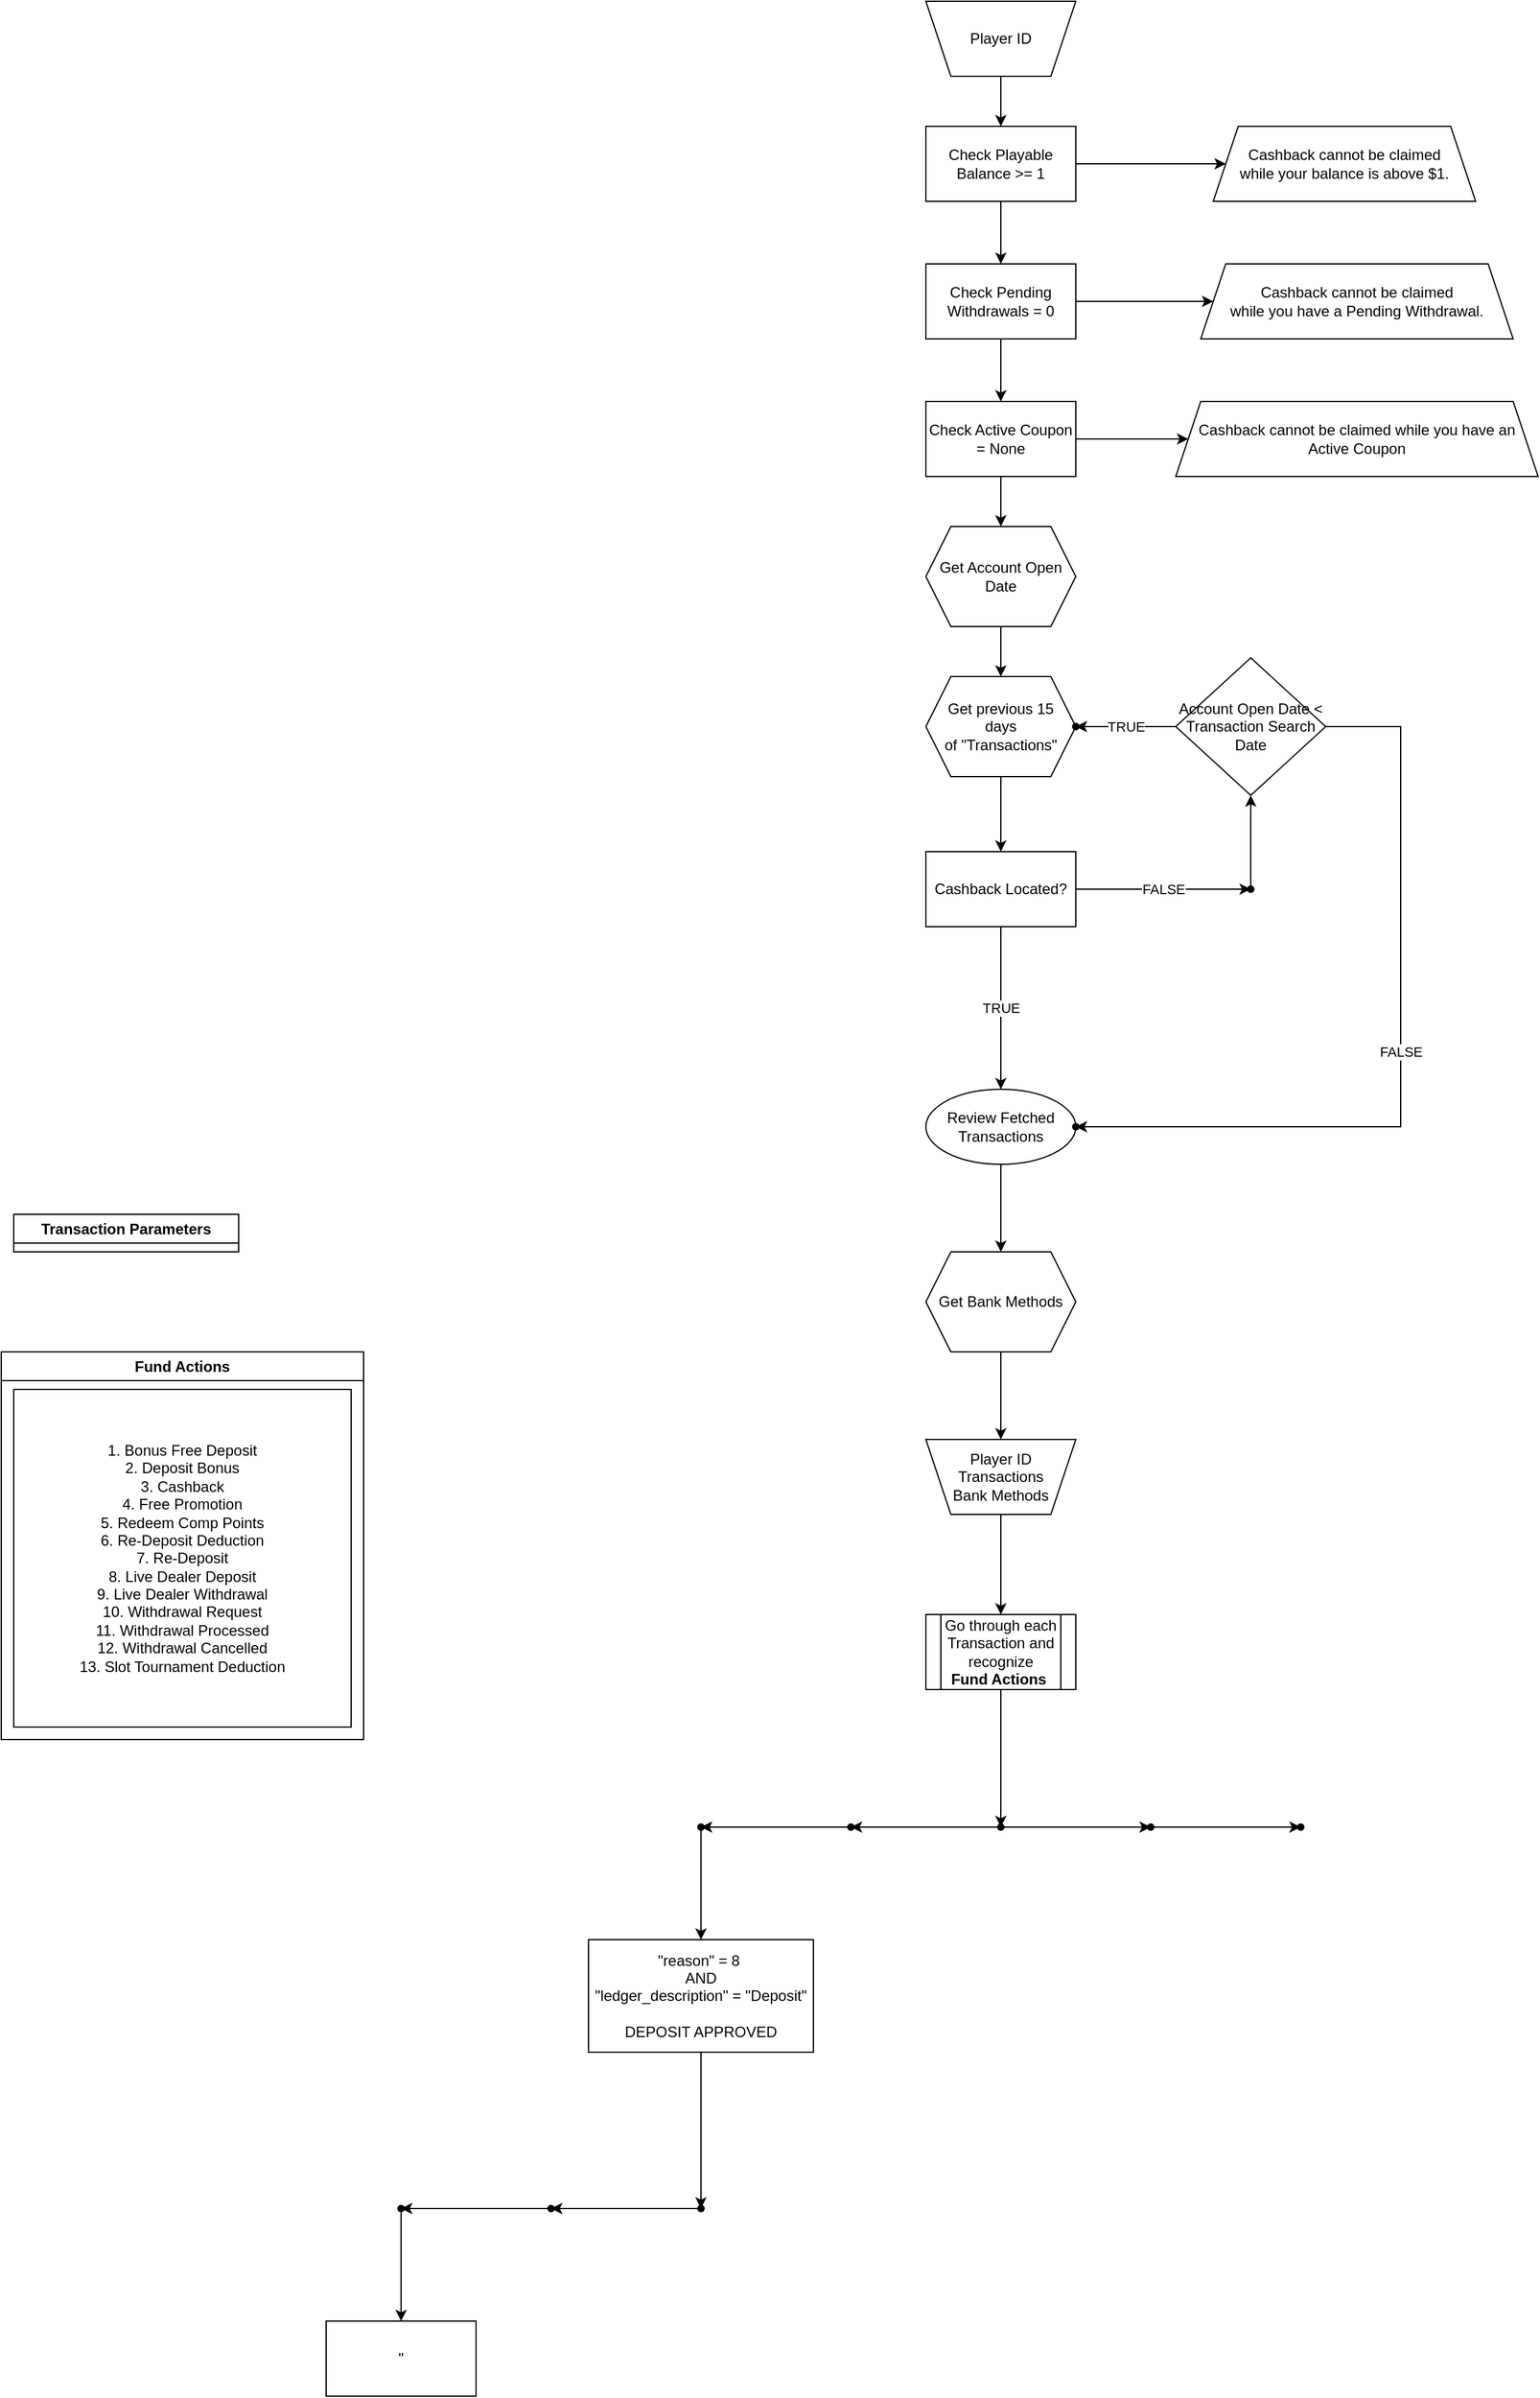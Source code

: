 <mxfile version="20.5.3" type="github">
  <diagram id="GdOwkg1XycD7-fKUeGtV" name="Page-1">
    <mxGraphModel dx="1673" dy="946" grid="1" gridSize="10" guides="1" tooltips="1" connect="1" arrows="1" fold="1" page="1" pageScale="1" pageWidth="850" pageHeight="1100" math="0" shadow="0">
      <root>
        <mxCell id="0" />
        <mxCell id="1" parent="0" />
        <mxCell id="IOj1brbXSDFdIHuz_lz_-3" value="" style="edgeStyle=orthogonalEdgeStyle;rounded=0;orthogonalLoop=1;jettySize=auto;html=1;" edge="1" parent="1" source="IOj1brbXSDFdIHuz_lz_-1" target="IOj1brbXSDFdIHuz_lz_-2">
          <mxGeometry relative="1" as="geometry" />
        </mxCell>
        <mxCell id="IOj1brbXSDFdIHuz_lz_-1" value="Player ID" style="shape=trapezoid;perimeter=trapezoidPerimeter;whiteSpace=wrap;html=1;fixedSize=1;direction=west;" vertex="1" parent="1">
          <mxGeometry x="790" y="20" width="120" height="60" as="geometry" />
        </mxCell>
        <mxCell id="IOj1brbXSDFdIHuz_lz_-5" value="" style="edgeStyle=orthogonalEdgeStyle;rounded=0;orthogonalLoop=1;jettySize=auto;html=1;" edge="1" parent="1" source="IOj1brbXSDFdIHuz_lz_-2" target="IOj1brbXSDFdIHuz_lz_-4">
          <mxGeometry relative="1" as="geometry" />
        </mxCell>
        <mxCell id="IOj1brbXSDFdIHuz_lz_-7" value="" style="edgeStyle=orthogonalEdgeStyle;rounded=0;orthogonalLoop=1;jettySize=auto;html=1;" edge="1" parent="1" source="IOj1brbXSDFdIHuz_lz_-2" target="IOj1brbXSDFdIHuz_lz_-6">
          <mxGeometry relative="1" as="geometry" />
        </mxCell>
        <mxCell id="IOj1brbXSDFdIHuz_lz_-2" value="Check Playable Balance &amp;gt;= 1" style="rounded=0;whiteSpace=wrap;html=1;" vertex="1" parent="1">
          <mxGeometry x="790" y="120" width="120" height="60" as="geometry" />
        </mxCell>
        <mxCell id="IOj1brbXSDFdIHuz_lz_-4" value="Cashback cannot be claimed &lt;br&gt;while your balance is above $1." style="shape=trapezoid;perimeter=trapezoidPerimeter;whiteSpace=wrap;html=1;fixedSize=1;" vertex="1" parent="1">
          <mxGeometry x="1020" y="120" width="210" height="60" as="geometry" />
        </mxCell>
        <mxCell id="IOj1brbXSDFdIHuz_lz_-9" value="" style="edgeStyle=orthogonalEdgeStyle;rounded=0;orthogonalLoop=1;jettySize=auto;html=1;" edge="1" parent="1" source="IOj1brbXSDFdIHuz_lz_-6" target="IOj1brbXSDFdIHuz_lz_-8">
          <mxGeometry relative="1" as="geometry" />
        </mxCell>
        <mxCell id="IOj1brbXSDFdIHuz_lz_-11" value="" style="edgeStyle=orthogonalEdgeStyle;rounded=0;orthogonalLoop=1;jettySize=auto;html=1;" edge="1" parent="1" source="IOj1brbXSDFdIHuz_lz_-6" target="IOj1brbXSDFdIHuz_lz_-10">
          <mxGeometry relative="1" as="geometry" />
        </mxCell>
        <mxCell id="IOj1brbXSDFdIHuz_lz_-6" value="Check Pending Withdrawals = 0" style="whiteSpace=wrap;html=1;rounded=0;" vertex="1" parent="1">
          <mxGeometry x="790" y="230" width="120" height="60" as="geometry" />
        </mxCell>
        <mxCell id="IOj1brbXSDFdIHuz_lz_-8" value="Cashback cannot be claimed&lt;br&gt;while you have a Pending Withdrawal." style="shape=trapezoid;perimeter=trapezoidPerimeter;whiteSpace=wrap;html=1;fixedSize=1;rounded=0;" vertex="1" parent="1">
          <mxGeometry x="1010" y="230" width="250" height="60" as="geometry" />
        </mxCell>
        <mxCell id="IOj1brbXSDFdIHuz_lz_-13" value="" style="edgeStyle=orthogonalEdgeStyle;rounded=0;orthogonalLoop=1;jettySize=auto;html=1;" edge="1" parent="1" source="IOj1brbXSDFdIHuz_lz_-10" target="IOj1brbXSDFdIHuz_lz_-12">
          <mxGeometry relative="1" as="geometry" />
        </mxCell>
        <mxCell id="IOj1brbXSDFdIHuz_lz_-28" value="" style="edgeStyle=orthogonalEdgeStyle;rounded=0;orthogonalLoop=1;jettySize=auto;html=1;" edge="1" parent="1" source="IOj1brbXSDFdIHuz_lz_-10" target="IOj1brbXSDFdIHuz_lz_-27">
          <mxGeometry relative="1" as="geometry" />
        </mxCell>
        <mxCell id="IOj1brbXSDFdIHuz_lz_-10" value="Check Active Coupon = None" style="whiteSpace=wrap;html=1;rounded=0;" vertex="1" parent="1">
          <mxGeometry x="790" y="340" width="120" height="60" as="geometry" />
        </mxCell>
        <mxCell id="IOj1brbXSDFdIHuz_lz_-12" value="Cashback cannot be claimed while you have an Active Coupon" style="shape=trapezoid;perimeter=trapezoidPerimeter;whiteSpace=wrap;html=1;fixedSize=1;rounded=0;" vertex="1" parent="1">
          <mxGeometry x="990" y="340" width="290" height="60" as="geometry" />
        </mxCell>
        <mxCell id="IOj1brbXSDFdIHuz_lz_-20" value="" style="edgeStyle=orthogonalEdgeStyle;rounded=0;orthogonalLoop=1;jettySize=auto;html=1;" edge="1" parent="1" source="IOj1brbXSDFdIHuz_lz_-17" target="IOj1brbXSDFdIHuz_lz_-19">
          <mxGeometry relative="1" as="geometry" />
        </mxCell>
        <mxCell id="IOj1brbXSDFdIHuz_lz_-17" value="Get previous 15 &lt;br&gt;days &lt;br&gt;of &quot;Transactions&quot;" style="shape=hexagon;perimeter=hexagonPerimeter2;whiteSpace=wrap;html=1;fixedSize=1;rounded=0;" vertex="1" parent="1">
          <mxGeometry x="790" y="560" width="120" height="80" as="geometry" />
        </mxCell>
        <mxCell id="IOj1brbXSDFdIHuz_lz_-22" value="FALSE" style="edgeStyle=orthogonalEdgeStyle;rounded=0;orthogonalLoop=1;jettySize=auto;html=1;" edge="1" parent="1" source="IOj1brbXSDFdIHuz_lz_-19" target="IOj1brbXSDFdIHuz_lz_-21">
          <mxGeometry relative="1" as="geometry" />
        </mxCell>
        <mxCell id="IOj1brbXSDFdIHuz_lz_-35" value="TRUE" style="edgeStyle=orthogonalEdgeStyle;rounded=0;orthogonalLoop=1;jettySize=auto;html=1;" edge="1" parent="1" source="IOj1brbXSDFdIHuz_lz_-19" target="IOj1brbXSDFdIHuz_lz_-34">
          <mxGeometry relative="1" as="geometry" />
        </mxCell>
        <mxCell id="IOj1brbXSDFdIHuz_lz_-19" value="Cashback Located?" style="whiteSpace=wrap;html=1;rounded=0;" vertex="1" parent="1">
          <mxGeometry x="790" y="700" width="120" height="60" as="geometry" />
        </mxCell>
        <mxCell id="IOj1brbXSDFdIHuz_lz_-31" value="" style="edgeStyle=orthogonalEdgeStyle;rounded=0;orthogonalLoop=1;jettySize=auto;html=1;" edge="1" parent="1" source="IOj1brbXSDFdIHuz_lz_-21" target="IOj1brbXSDFdIHuz_lz_-30">
          <mxGeometry relative="1" as="geometry" />
        </mxCell>
        <mxCell id="IOj1brbXSDFdIHuz_lz_-21" value="" style="shape=waypoint;sketch=0;size=6;pointerEvents=1;points=[];fillColor=default;resizable=0;rotatable=0;perimeter=centerPerimeter;snapToPoint=1;rounded=0;" vertex="1" parent="1">
          <mxGeometry x="1030" y="710" width="40" height="40" as="geometry" />
        </mxCell>
        <mxCell id="IOj1brbXSDFdIHuz_lz_-25" value="" style="shape=waypoint;sketch=0;size=6;pointerEvents=1;points=[];fillColor=default;resizable=0;rotatable=0;perimeter=centerPerimeter;snapToPoint=1;rounded=0;" vertex="1" parent="1">
          <mxGeometry x="890" y="580" width="40" height="40" as="geometry" />
        </mxCell>
        <mxCell id="IOj1brbXSDFdIHuz_lz_-29" value="" style="edgeStyle=orthogonalEdgeStyle;rounded=0;orthogonalLoop=1;jettySize=auto;html=1;" edge="1" parent="1" source="IOj1brbXSDFdIHuz_lz_-27" target="IOj1brbXSDFdIHuz_lz_-17">
          <mxGeometry relative="1" as="geometry" />
        </mxCell>
        <mxCell id="IOj1brbXSDFdIHuz_lz_-27" value="Get Account Open Date" style="shape=hexagon;perimeter=hexagonPerimeter2;whiteSpace=wrap;html=1;fixedSize=1;rounded=0;" vertex="1" parent="1">
          <mxGeometry x="790" y="440" width="120" height="80" as="geometry" />
        </mxCell>
        <mxCell id="IOj1brbXSDFdIHuz_lz_-32" value="TRUE" style="edgeStyle=orthogonalEdgeStyle;rounded=0;orthogonalLoop=1;jettySize=auto;html=1;" edge="1" parent="1" source="IOj1brbXSDFdIHuz_lz_-30" target="IOj1brbXSDFdIHuz_lz_-25">
          <mxGeometry relative="1" as="geometry" />
        </mxCell>
        <mxCell id="IOj1brbXSDFdIHuz_lz_-37" value="FALSE" style="edgeStyle=orthogonalEdgeStyle;rounded=0;orthogonalLoop=1;jettySize=auto;html=1;" edge="1" parent="1" source="IOj1brbXSDFdIHuz_lz_-30" target="IOj1brbXSDFdIHuz_lz_-36">
          <mxGeometry relative="1" as="geometry">
            <Array as="points">
              <mxPoint x="1170" y="600" />
              <mxPoint x="1170" y="920" />
            </Array>
          </mxGeometry>
        </mxCell>
        <mxCell id="IOj1brbXSDFdIHuz_lz_-30" value="Account Open Date &amp;lt; Transaction Search Date" style="rhombus;whiteSpace=wrap;html=1;sketch=0;rounded=0;" vertex="1" parent="1">
          <mxGeometry x="990" y="545" width="120" height="110" as="geometry" />
        </mxCell>
        <mxCell id="IOj1brbXSDFdIHuz_lz_-53" value="" style="edgeStyle=orthogonalEdgeStyle;rounded=0;orthogonalLoop=1;jettySize=auto;html=1;" edge="1" parent="1" source="IOj1brbXSDFdIHuz_lz_-34" target="IOj1brbXSDFdIHuz_lz_-52">
          <mxGeometry relative="1" as="geometry" />
        </mxCell>
        <mxCell id="IOj1brbXSDFdIHuz_lz_-34" value="Review Fetched Transactions" style="ellipse;whiteSpace=wrap;html=1;rounded=0;" vertex="1" parent="1">
          <mxGeometry x="790" y="890" width="120" height="60" as="geometry" />
        </mxCell>
        <mxCell id="IOj1brbXSDFdIHuz_lz_-36" value="" style="shape=waypoint;sketch=0;size=6;pointerEvents=1;points=[];fillColor=default;resizable=0;rotatable=0;perimeter=centerPerimeter;snapToPoint=1;rounded=0;" vertex="1" parent="1">
          <mxGeometry x="890" y="900" width="40" height="40" as="geometry" />
        </mxCell>
        <mxCell id="IOj1brbXSDFdIHuz_lz_-59" value="" style="edgeStyle=orthogonalEdgeStyle;rounded=0;orthogonalLoop=1;jettySize=auto;html=1;" edge="1" parent="1" source="IOj1brbXSDFdIHuz_lz_-40" target="IOj1brbXSDFdIHuz_lz_-58">
          <mxGeometry relative="1" as="geometry" />
        </mxCell>
        <mxCell id="IOj1brbXSDFdIHuz_lz_-40" value="Player ID&lt;br&gt;Transactions&lt;br&gt;Bank Methods" style="shape=trapezoid;perimeter=trapezoidPerimeter;whiteSpace=wrap;html=1;fixedSize=1;direction=west;" vertex="1" parent="1">
          <mxGeometry x="790" y="1170" width="120" height="60" as="geometry" />
        </mxCell>
        <mxCell id="IOj1brbXSDFdIHuz_lz_-50" value="Transaction Parameters" style="swimlane;whiteSpace=wrap;html=1;" vertex="1" collapsed="1" parent="1">
          <mxGeometry x="60" y="990" width="180" height="30" as="geometry">
            <mxRectangle x="60" y="990" width="420" height="450" as="alternateBounds" />
          </mxGeometry>
        </mxCell>
        <mxCell id="IOj1brbXSDFdIHuz_lz_-57" value="&quot;transaction_id&quot;: 0,&#xa;    &quot;player_id&quot;: &quot;string&quot;,&#xa;    &quot;event_id&quot;: 0,&#xa;    &quot;time_stamp&quot;: &quot;2022-11-07T14:28:07.033Z&quot;,&#xa;    &quot;reason&quot;: 0,&#xa;    &quot;reason_description&quot;: &quot;string&quot;,&#xa;    &quot;ledger_amount&quot;: 0,&#xa;    &quot;adjusted_amount&quot;: 0,&#xa;    &quot;request_method_name&quot;: &quot;string&quot;,&#xa;    &quot;request_ledger_description&quot;: &quot;string&quot;,&#xa;    &quot;ledger_method_name&quot;: &quot;string&quot;,&#xa;    &quot;ledger_description&quot;: &quot;string&quot;,&#xa;    &quot;coupon_amount&quot;: 0,&#xa;    &quot;coupon_code&quot;: &quot;string&quot;,&#xa;    &quot;bonus_converted&quot;: 0,&#xa;    &quot;ledger_id&quot;: 0,&#xa;    &quot;method_id&quot;: 0,&#xa;    &quot;time_stamp_with_timezone&quot;: &quot;string&quot;,&#xa;    &quot;currency_code&quot;: &quot;string&quot;,&#xa;    &quot;tracking_one&quot;: &quot;string&quot;,&#xa;    &quot;tracking_two&quot;: &quot;string&quot;,&#xa;    &quot;tracking_three&quot;: &quot;string&quot;,&#xa;    &quot;tracking_four&quot;: &quot;string&quot;,&#xa;    &quot;balance_after_tran&quot;: 0,&#xa;    &quot;created_by&quot;: &quot;string&quot;,&#xa;    &quot;login&quot;: &quot;string&quot;,&#xa;    &quot;ledger_type&quot;: 0,&#xa;    &quot;request_time&quot;: &quot;2022-11-07T14:28:07.033Z&quot;,&#xa;    &quot;request_time_with_timezone&quot;: &quot;string&quot;" style="whiteSpace=wrap;html=1;aspect=fixed;" vertex="1" parent="IOj1brbXSDFdIHuz_lz_-50">
          <mxGeometry y="25" width="420" height="420" as="geometry" />
        </mxCell>
        <mxCell id="IOj1brbXSDFdIHuz_lz_-54" value="" style="edgeStyle=orthogonalEdgeStyle;rounded=0;orthogonalLoop=1;jettySize=auto;html=1;" edge="1" parent="1" source="IOj1brbXSDFdIHuz_lz_-52" target="IOj1brbXSDFdIHuz_lz_-40">
          <mxGeometry relative="1" as="geometry" />
        </mxCell>
        <mxCell id="IOj1brbXSDFdIHuz_lz_-52" value="Get Bank Methods" style="shape=hexagon;perimeter=hexagonPerimeter2;whiteSpace=wrap;html=1;fixedSize=1;rounded=0;" vertex="1" parent="1">
          <mxGeometry x="790" y="1020" width="120" height="80" as="geometry" />
        </mxCell>
        <mxCell id="IOj1brbXSDFdIHuz_lz_-61" value="" style="edgeStyle=orthogonalEdgeStyle;rounded=0;orthogonalLoop=1;jettySize=auto;html=1;" edge="1" parent="1" source="IOj1brbXSDFdIHuz_lz_-58" target="IOj1brbXSDFdIHuz_lz_-60">
          <mxGeometry relative="1" as="geometry" />
        </mxCell>
        <mxCell id="IOj1brbXSDFdIHuz_lz_-58" value="Go through each Transaction and recognize &lt;br&gt;&lt;b&gt;Fund Actions&lt;/b&gt;&amp;nbsp;" style="shape=process;whiteSpace=wrap;html=1;backgroundOutline=1;" vertex="1" parent="1">
          <mxGeometry x="790" y="1310" width="120" height="60" as="geometry" />
        </mxCell>
        <mxCell id="IOj1brbXSDFdIHuz_lz_-64" value="" style="edgeStyle=orthogonalEdgeStyle;rounded=0;orthogonalLoop=1;jettySize=auto;html=1;" edge="1" parent="1" source="IOj1brbXSDFdIHuz_lz_-60" target="IOj1brbXSDFdIHuz_lz_-63">
          <mxGeometry relative="1" as="geometry" />
        </mxCell>
        <mxCell id="IOj1brbXSDFdIHuz_lz_-66" value="" style="edgeStyle=orthogonalEdgeStyle;rounded=0;orthogonalLoop=1;jettySize=auto;html=1;" edge="1" parent="1" source="IOj1brbXSDFdIHuz_lz_-60" target="IOj1brbXSDFdIHuz_lz_-65">
          <mxGeometry relative="1" as="geometry" />
        </mxCell>
        <mxCell id="IOj1brbXSDFdIHuz_lz_-60" value="" style="shape=waypoint;sketch=0;size=6;pointerEvents=1;points=[];fillColor=default;resizable=0;rotatable=0;perimeter=centerPerimeter;snapToPoint=1;" vertex="1" parent="1">
          <mxGeometry x="830" y="1460" width="40" height="40" as="geometry" />
        </mxCell>
        <mxCell id="IOj1brbXSDFdIHuz_lz_-68" value="" style="edgeStyle=orthogonalEdgeStyle;rounded=0;orthogonalLoop=1;jettySize=auto;html=1;" edge="1" parent="1" source="IOj1brbXSDFdIHuz_lz_-63" target="IOj1brbXSDFdIHuz_lz_-67">
          <mxGeometry relative="1" as="geometry" />
        </mxCell>
        <mxCell id="IOj1brbXSDFdIHuz_lz_-63" value="" style="shape=waypoint;sketch=0;size=6;pointerEvents=1;points=[];fillColor=default;resizable=0;rotatable=0;perimeter=centerPerimeter;snapToPoint=1;" vertex="1" parent="1">
          <mxGeometry x="710" y="1460" width="40" height="40" as="geometry" />
        </mxCell>
        <mxCell id="IOj1brbXSDFdIHuz_lz_-70" value="" style="edgeStyle=orthogonalEdgeStyle;rounded=0;orthogonalLoop=1;jettySize=auto;html=1;" edge="1" parent="1" source="IOj1brbXSDFdIHuz_lz_-65" target="IOj1brbXSDFdIHuz_lz_-69">
          <mxGeometry relative="1" as="geometry" />
        </mxCell>
        <mxCell id="IOj1brbXSDFdIHuz_lz_-65" value="" style="shape=waypoint;sketch=0;size=6;pointerEvents=1;points=[];fillColor=default;resizable=0;rotatable=0;perimeter=centerPerimeter;snapToPoint=1;" vertex="1" parent="1">
          <mxGeometry x="950" y="1460" width="40" height="40" as="geometry" />
        </mxCell>
        <mxCell id="IOj1brbXSDFdIHuz_lz_-72" value="" style="edgeStyle=orthogonalEdgeStyle;rounded=0;orthogonalLoop=1;jettySize=auto;html=1;" edge="1" parent="1" source="IOj1brbXSDFdIHuz_lz_-67" target="IOj1brbXSDFdIHuz_lz_-71">
          <mxGeometry relative="1" as="geometry" />
        </mxCell>
        <mxCell id="IOj1brbXSDFdIHuz_lz_-67" value="" style="shape=waypoint;sketch=0;size=6;pointerEvents=1;points=[];fillColor=default;resizable=0;rotatable=0;perimeter=centerPerimeter;snapToPoint=1;" vertex="1" parent="1">
          <mxGeometry x="590" y="1460" width="40" height="40" as="geometry" />
        </mxCell>
        <mxCell id="IOj1brbXSDFdIHuz_lz_-69" value="" style="shape=waypoint;sketch=0;size=6;pointerEvents=1;points=[];fillColor=default;resizable=0;rotatable=0;perimeter=centerPerimeter;snapToPoint=1;" vertex="1" parent="1">
          <mxGeometry x="1070" y="1460" width="40" height="40" as="geometry" />
        </mxCell>
        <mxCell id="IOj1brbXSDFdIHuz_lz_-81" value="" style="edgeStyle=orthogonalEdgeStyle;rounded=0;orthogonalLoop=1;jettySize=auto;html=1;" edge="1" parent="1" source="IOj1brbXSDFdIHuz_lz_-71" target="IOj1brbXSDFdIHuz_lz_-80">
          <mxGeometry relative="1" as="geometry" />
        </mxCell>
        <mxCell id="IOj1brbXSDFdIHuz_lz_-71" value="&quot;reason&quot; = 8&amp;nbsp;&lt;br&gt;AND&lt;br&gt;&quot;ledger_description&quot; = &quot;Deposit&quot;&lt;br&gt;&lt;br&gt;DEPOSIT APPROVED" style="whiteSpace=wrap;html=1;sketch=0;" vertex="1" parent="1">
          <mxGeometry x="520" y="1570" width="180" height="90" as="geometry" />
        </mxCell>
        <mxCell id="IOj1brbXSDFdIHuz_lz_-78" value="Fund Actions" style="swimlane;whiteSpace=wrap;html=1;" vertex="1" parent="1">
          <mxGeometry x="50" y="1100" width="290" height="310" as="geometry" />
        </mxCell>
        <mxCell id="IOj1brbXSDFdIHuz_lz_-79" value="1. Bonus Free Deposit&lt;br&gt;2. Deposit Bonus&lt;br&gt;3. Cashback&lt;br&gt;4. Free Promotion&lt;br&gt;5. Redeem Comp Points&lt;br&gt;6. Re-Deposit Deduction&lt;br&gt;7. Re-Deposit&lt;br&gt;8. Live Dealer Deposit&lt;br&gt;9. Live Dealer Withdrawal&lt;br&gt;10. Withdrawal Request&lt;br&gt;11. Withdrawal Processed&lt;br&gt;12. Withdrawal Cancelled&lt;br&gt;13. Slot Tournament Deduction" style="whiteSpace=wrap;html=1;aspect=fixed;" vertex="1" parent="IOj1brbXSDFdIHuz_lz_-78">
          <mxGeometry x="10" y="30" width="270" height="270" as="geometry" />
        </mxCell>
        <mxCell id="IOj1brbXSDFdIHuz_lz_-83" value="" style="edgeStyle=orthogonalEdgeStyle;rounded=0;orthogonalLoop=1;jettySize=auto;html=1;" edge="1" parent="1" source="IOj1brbXSDFdIHuz_lz_-80" target="IOj1brbXSDFdIHuz_lz_-82">
          <mxGeometry relative="1" as="geometry" />
        </mxCell>
        <mxCell id="IOj1brbXSDFdIHuz_lz_-80" value="" style="shape=waypoint;sketch=0;size=6;pointerEvents=1;points=[];fillColor=default;resizable=0;rotatable=0;perimeter=centerPerimeter;snapToPoint=1;" vertex="1" parent="1">
          <mxGeometry x="590" y="1765" width="40" height="40" as="geometry" />
        </mxCell>
        <mxCell id="IOj1brbXSDFdIHuz_lz_-85" value="" style="edgeStyle=orthogonalEdgeStyle;rounded=0;orthogonalLoop=1;jettySize=auto;html=1;" edge="1" parent="1" source="IOj1brbXSDFdIHuz_lz_-82" target="IOj1brbXSDFdIHuz_lz_-84">
          <mxGeometry relative="1" as="geometry" />
        </mxCell>
        <mxCell id="IOj1brbXSDFdIHuz_lz_-82" value="" style="shape=waypoint;sketch=0;size=6;pointerEvents=1;points=[];fillColor=default;resizable=0;rotatable=0;perimeter=centerPerimeter;snapToPoint=1;" vertex="1" parent="1">
          <mxGeometry x="470" y="1765" width="40" height="40" as="geometry" />
        </mxCell>
        <mxCell id="IOj1brbXSDFdIHuz_lz_-87" value="" style="edgeStyle=orthogonalEdgeStyle;rounded=0;orthogonalLoop=1;jettySize=auto;html=1;" edge="1" parent="1" source="IOj1brbXSDFdIHuz_lz_-84" target="IOj1brbXSDFdIHuz_lz_-86">
          <mxGeometry relative="1" as="geometry" />
        </mxCell>
        <mxCell id="IOj1brbXSDFdIHuz_lz_-84" value="" style="shape=waypoint;sketch=0;size=6;pointerEvents=1;points=[];fillColor=default;resizable=0;rotatable=0;perimeter=centerPerimeter;snapToPoint=1;" vertex="1" parent="1">
          <mxGeometry x="350" y="1765" width="40" height="40" as="geometry" />
        </mxCell>
        <mxCell id="IOj1brbXSDFdIHuz_lz_-86" value="&quot;" style="whiteSpace=wrap;html=1;sketch=0;" vertex="1" parent="1">
          <mxGeometry x="310" y="1875" width="120" height="60" as="geometry" />
        </mxCell>
      </root>
    </mxGraphModel>
  </diagram>
</mxfile>
